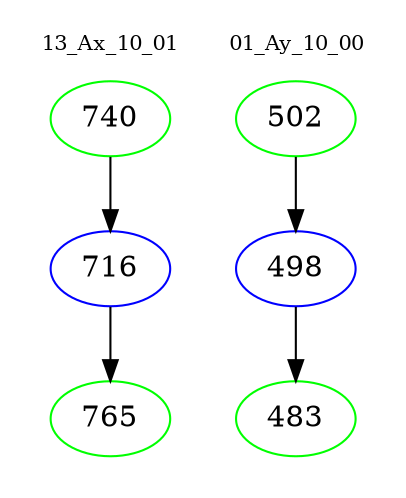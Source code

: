 digraph{
subgraph cluster_0 {
color = white
label = "13_Ax_10_01";
fontsize=10;
T0_740 [label="740", color="green"]
T0_740 -> T0_716 [color="black"]
T0_716 [label="716", color="blue"]
T0_716 -> T0_765 [color="black"]
T0_765 [label="765", color="green"]
}
subgraph cluster_1 {
color = white
label = "01_Ay_10_00";
fontsize=10;
T1_502 [label="502", color="green"]
T1_502 -> T1_498 [color="black"]
T1_498 [label="498", color="blue"]
T1_498 -> T1_483 [color="black"]
T1_483 [label="483", color="green"]
}
}
